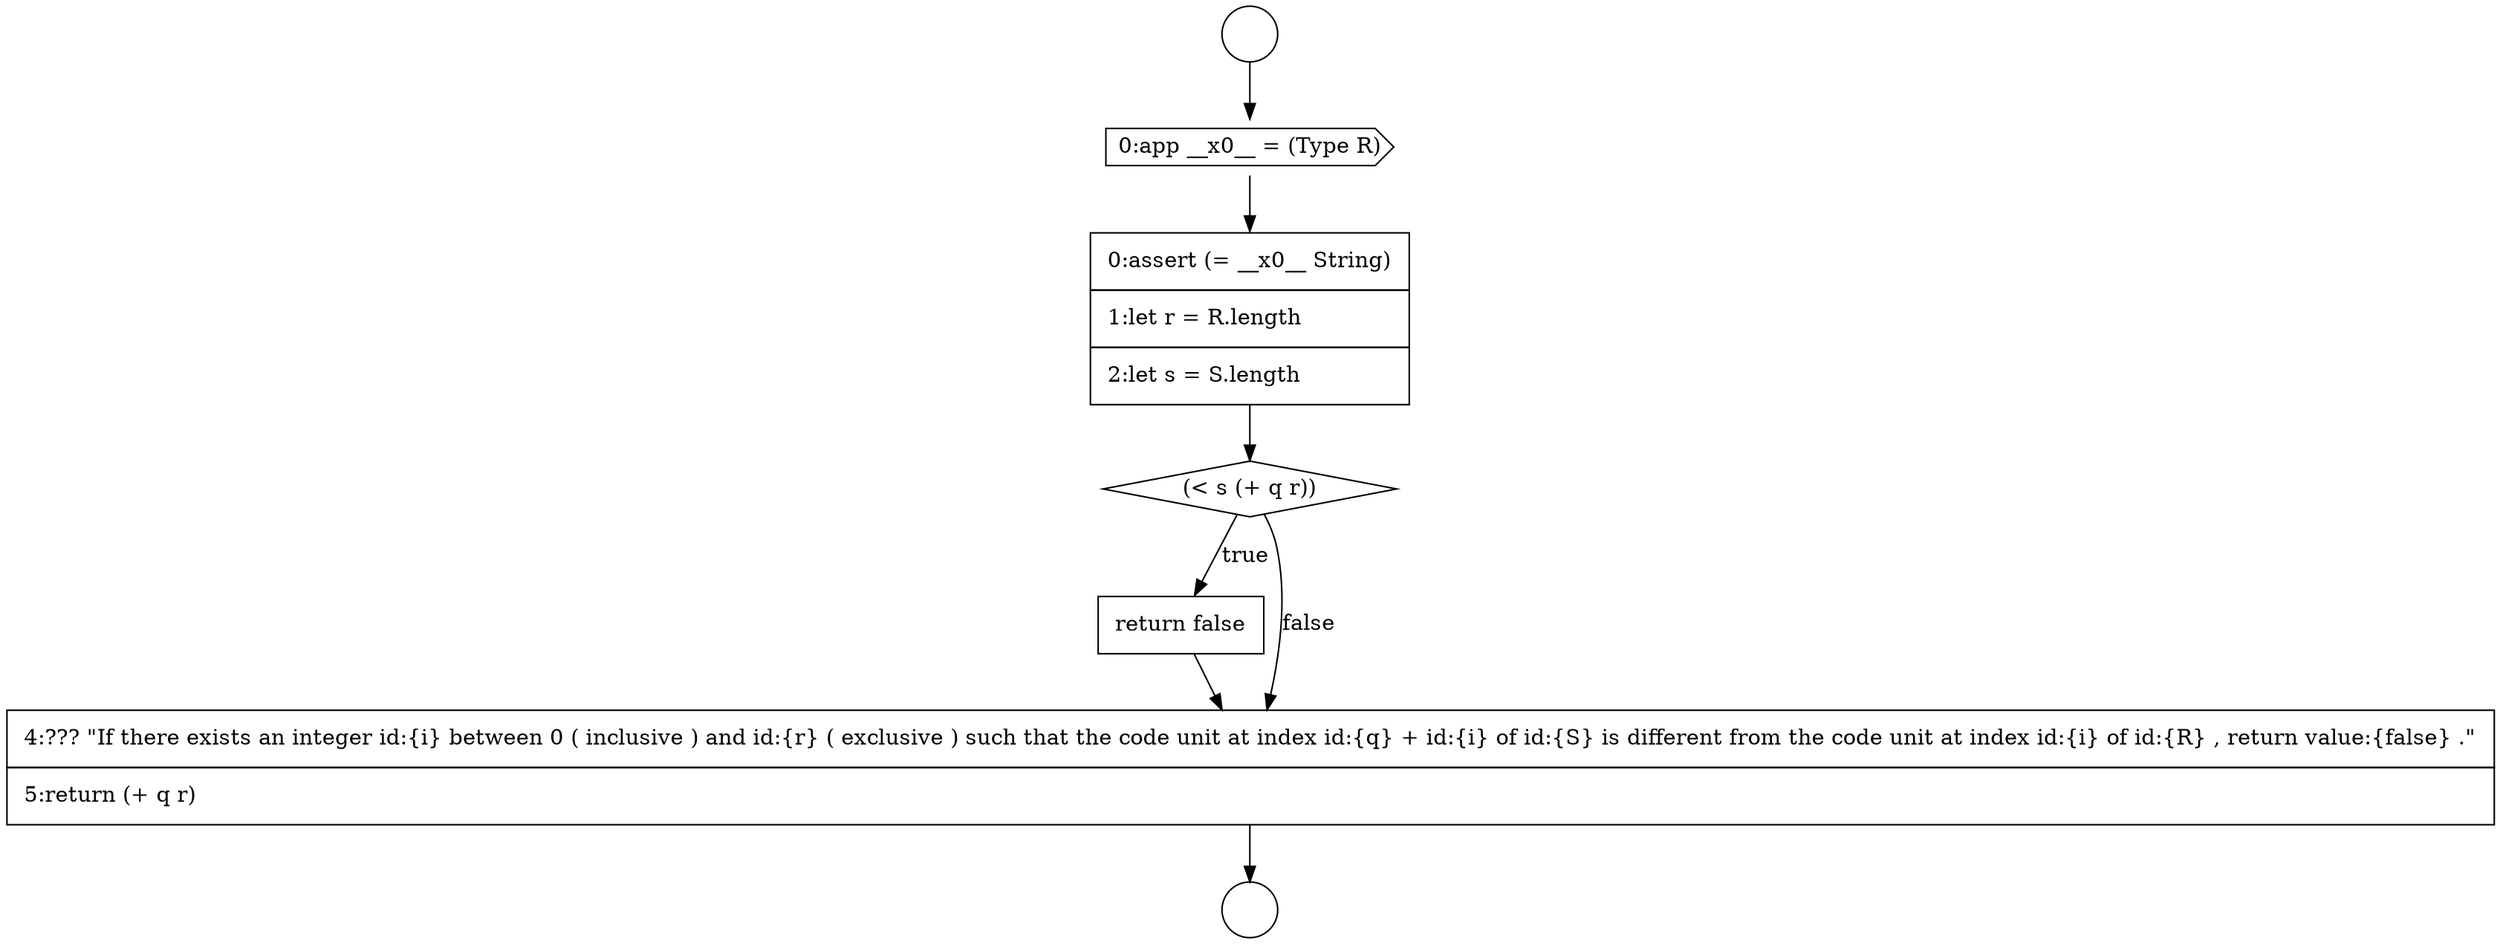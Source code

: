 digraph {
  node12154 [shape=none, margin=0, label=<<font color="black">
    <table border="0" cellborder="1" cellspacing="0" cellpadding="10">
      <tr><td align="left">return false</td></tr>
    </table>
  </font>> color="black" fillcolor="white" style=filled]
  node12151 [shape=cds, label=<<font color="black">0:app __x0__ = (Type R)</font>> color="black" fillcolor="white" style=filled]
  node12155 [shape=none, margin=0, label=<<font color="black">
    <table border="0" cellborder="1" cellspacing="0" cellpadding="10">
      <tr><td align="left">4:??? &quot;If there exists an integer id:{i} between 0 ( inclusive ) and id:{r} ( exclusive ) such that the code unit at index id:{q} + id:{i} of id:{S} is different from the code unit at index id:{i} of id:{R} , return value:{false} .&quot;</td></tr>
      <tr><td align="left">5:return (+ q r)</td></tr>
    </table>
  </font>> color="black" fillcolor="white" style=filled]
  node12150 [shape=circle label=" " color="black" fillcolor="white" style=filled]
  node12152 [shape=none, margin=0, label=<<font color="black">
    <table border="0" cellborder="1" cellspacing="0" cellpadding="10">
      <tr><td align="left">0:assert (= __x0__ String)</td></tr>
      <tr><td align="left">1:let r = R.length</td></tr>
      <tr><td align="left">2:let s = S.length</td></tr>
    </table>
  </font>> color="black" fillcolor="white" style=filled]
  node12153 [shape=diamond, label=<<font color="black">(&lt; s (+ q r))</font>> color="black" fillcolor="white" style=filled]
  node12149 [shape=circle label=" " color="black" fillcolor="white" style=filled]
  node12151 -> node12152 [ color="black"]
  node12153 -> node12154 [label=<<font color="black">true</font>> color="black"]
  node12153 -> node12155 [label=<<font color="black">false</font>> color="black"]
  node12149 -> node12151 [ color="black"]
  node12152 -> node12153 [ color="black"]
  node12154 -> node12155 [ color="black"]
  node12155 -> node12150 [ color="black"]
}

